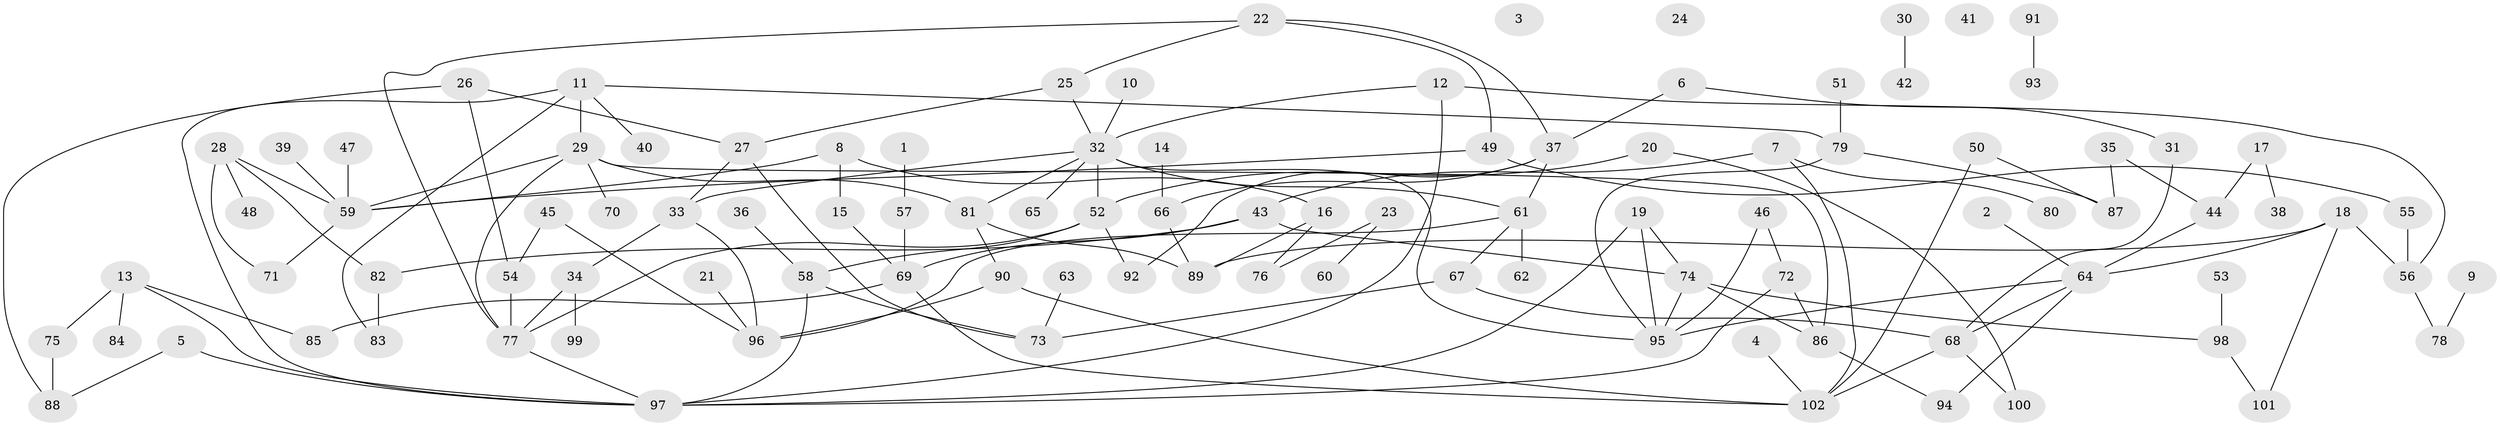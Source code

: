 // Generated by graph-tools (version 1.1) at 2025/33/03/09/25 02:33:48]
// undirected, 102 vertices, 140 edges
graph export_dot {
graph [start="1"]
  node [color=gray90,style=filled];
  1;
  2;
  3;
  4;
  5;
  6;
  7;
  8;
  9;
  10;
  11;
  12;
  13;
  14;
  15;
  16;
  17;
  18;
  19;
  20;
  21;
  22;
  23;
  24;
  25;
  26;
  27;
  28;
  29;
  30;
  31;
  32;
  33;
  34;
  35;
  36;
  37;
  38;
  39;
  40;
  41;
  42;
  43;
  44;
  45;
  46;
  47;
  48;
  49;
  50;
  51;
  52;
  53;
  54;
  55;
  56;
  57;
  58;
  59;
  60;
  61;
  62;
  63;
  64;
  65;
  66;
  67;
  68;
  69;
  70;
  71;
  72;
  73;
  74;
  75;
  76;
  77;
  78;
  79;
  80;
  81;
  82;
  83;
  84;
  85;
  86;
  87;
  88;
  89;
  90;
  91;
  92;
  93;
  94;
  95;
  96;
  97;
  98;
  99;
  100;
  101;
  102;
  1 -- 57;
  2 -- 64;
  4 -- 102;
  5 -- 88;
  5 -- 97;
  6 -- 31;
  6 -- 37;
  7 -- 43;
  7 -- 80;
  7 -- 102;
  8 -- 15;
  8 -- 16;
  8 -- 59;
  9 -- 78;
  10 -- 32;
  11 -- 29;
  11 -- 40;
  11 -- 79;
  11 -- 83;
  11 -- 97;
  12 -- 32;
  12 -- 56;
  12 -- 97;
  13 -- 75;
  13 -- 84;
  13 -- 85;
  13 -- 97;
  14 -- 66;
  15 -- 69;
  16 -- 76;
  16 -- 89;
  17 -- 38;
  17 -- 44;
  18 -- 56;
  18 -- 64;
  18 -- 89;
  18 -- 101;
  19 -- 74;
  19 -- 95;
  19 -- 97;
  20 -- 52;
  20 -- 100;
  21 -- 96;
  22 -- 25;
  22 -- 37;
  22 -- 49;
  22 -- 77;
  23 -- 60;
  23 -- 76;
  25 -- 27;
  25 -- 32;
  26 -- 27;
  26 -- 54;
  26 -- 88;
  27 -- 33;
  27 -- 73;
  28 -- 48;
  28 -- 59;
  28 -- 71;
  28 -- 82;
  29 -- 59;
  29 -- 70;
  29 -- 77;
  29 -- 81;
  29 -- 86;
  30 -- 42;
  31 -- 68;
  32 -- 33;
  32 -- 52;
  32 -- 61;
  32 -- 65;
  32 -- 81;
  32 -- 95;
  33 -- 34;
  33 -- 96;
  34 -- 77;
  34 -- 99;
  35 -- 44;
  35 -- 87;
  36 -- 58;
  37 -- 61;
  37 -- 66;
  37 -- 92;
  39 -- 59;
  43 -- 69;
  43 -- 74;
  43 -- 82;
  44 -- 64;
  45 -- 54;
  45 -- 96;
  46 -- 72;
  46 -- 95;
  47 -- 59;
  49 -- 55;
  49 -- 59;
  50 -- 87;
  50 -- 102;
  51 -- 79;
  52 -- 58;
  52 -- 77;
  52 -- 92;
  53 -- 98;
  54 -- 77;
  55 -- 56;
  56 -- 78;
  57 -- 69;
  58 -- 73;
  58 -- 97;
  59 -- 71;
  61 -- 62;
  61 -- 67;
  61 -- 96;
  63 -- 73;
  64 -- 68;
  64 -- 94;
  64 -- 95;
  66 -- 89;
  67 -- 68;
  67 -- 73;
  68 -- 100;
  68 -- 102;
  69 -- 85;
  69 -- 102;
  72 -- 86;
  72 -- 97;
  74 -- 86;
  74 -- 95;
  74 -- 98;
  75 -- 88;
  77 -- 97;
  79 -- 87;
  79 -- 95;
  81 -- 89;
  81 -- 90;
  82 -- 83;
  86 -- 94;
  90 -- 96;
  90 -- 102;
  91 -- 93;
  98 -- 101;
}
